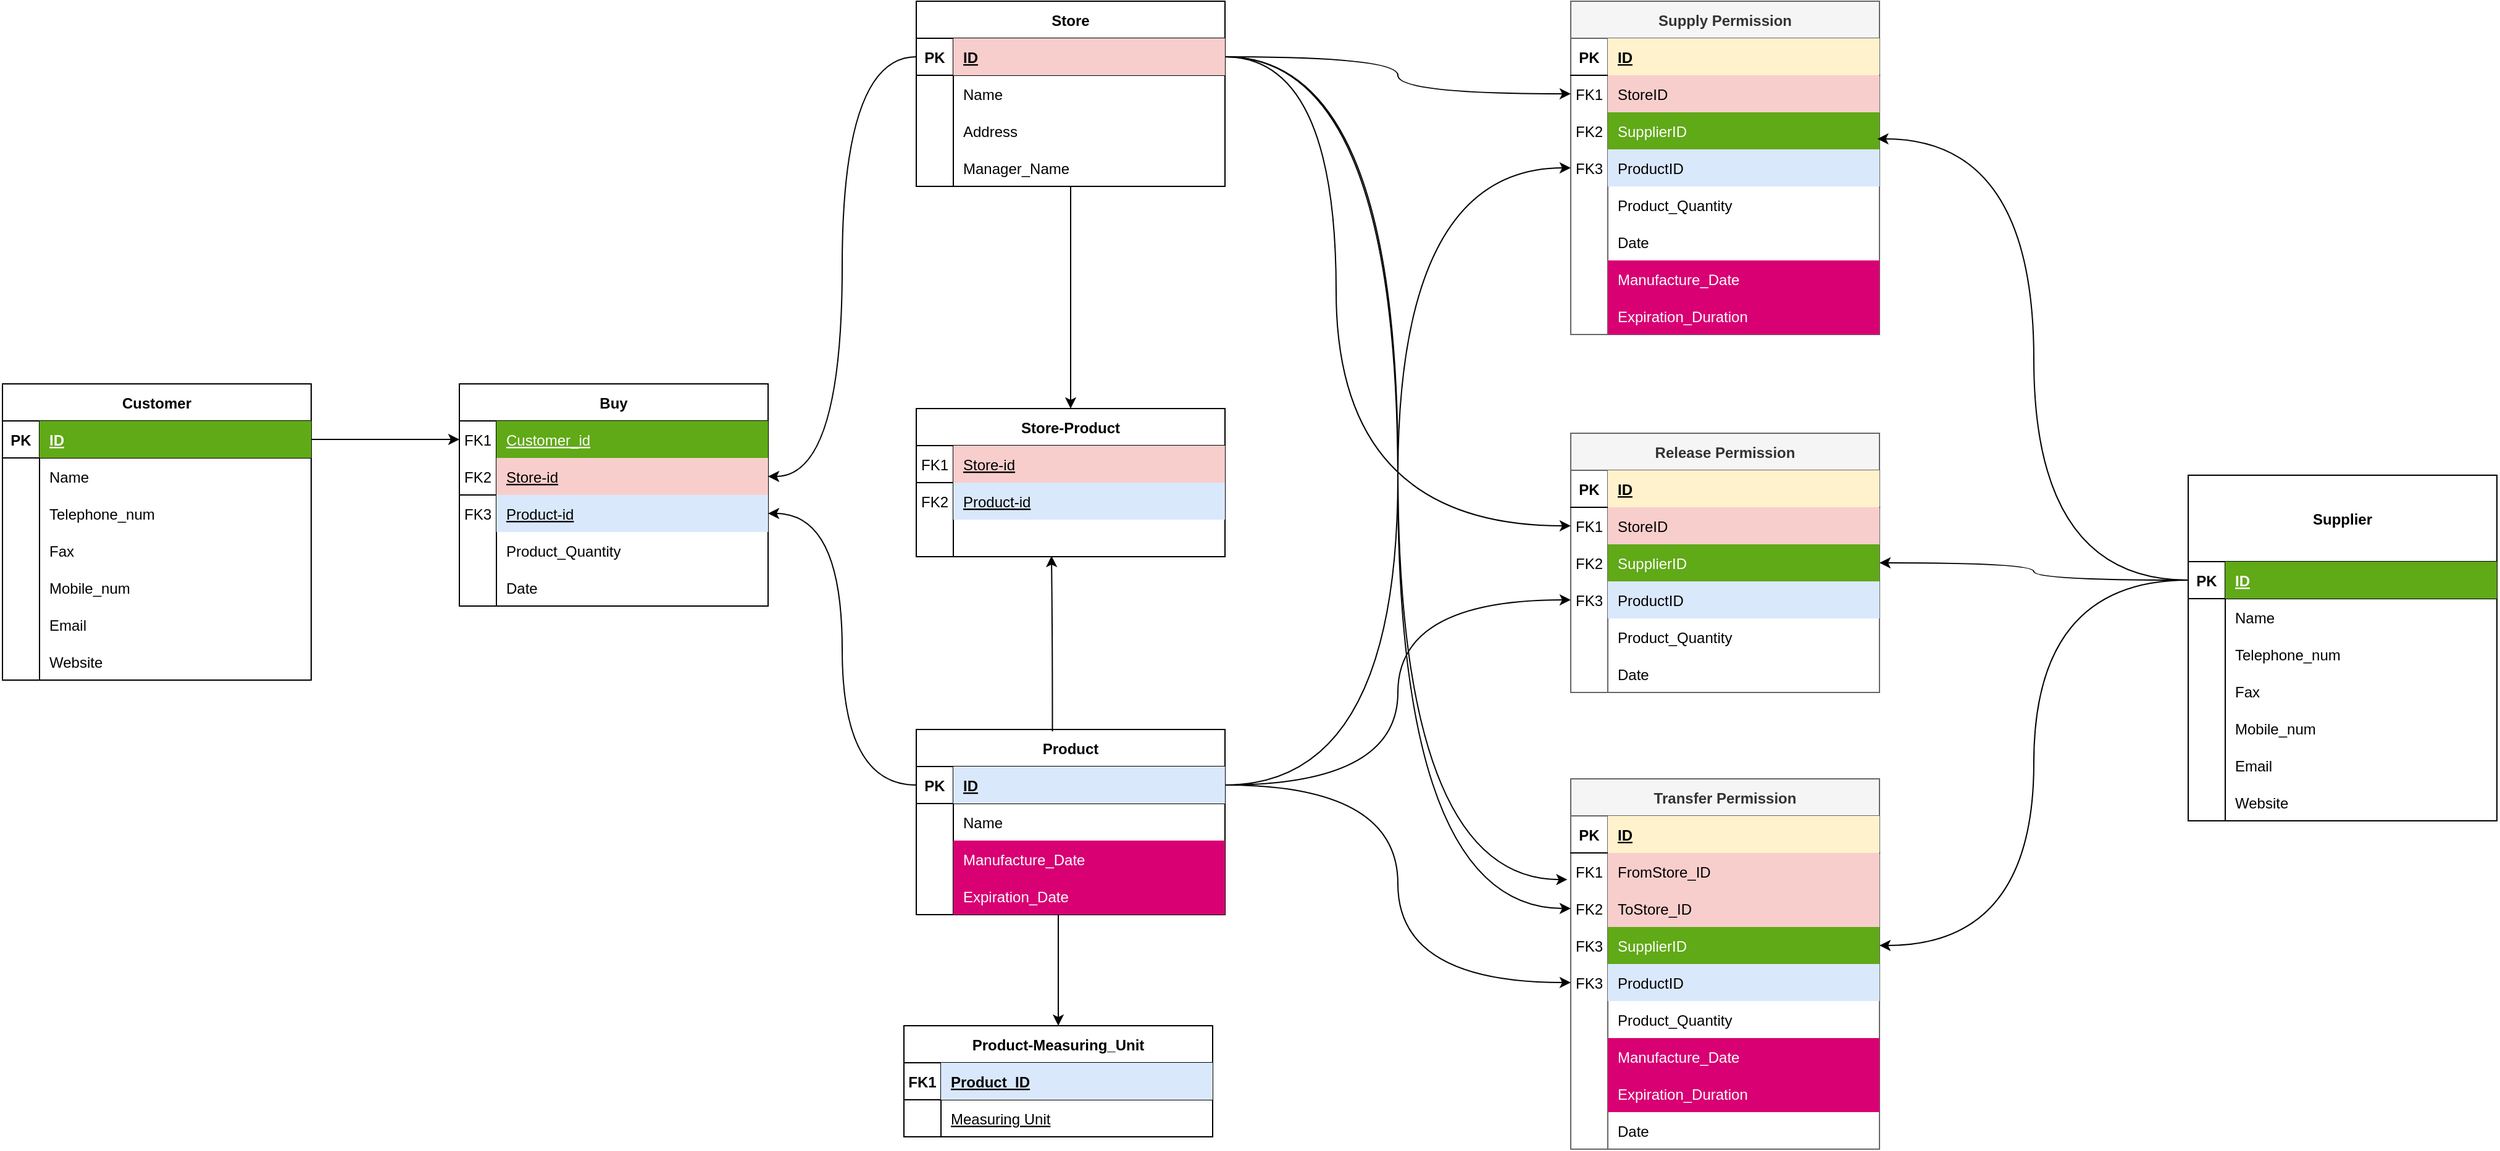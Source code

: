 <mxfile version="20.3.0" type="device"><diagram id="R2lEEEUBdFMjLlhIrx00" name="Page-1"><mxGraphModel dx="1483" dy="984" grid="1" gridSize="10" guides="1" tooltips="1" connect="1" arrows="1" fold="1" page="1" pageScale="1" pageWidth="2336" pageHeight="1654" math="0" shadow="0" extFonts="Permanent Marker^https://fonts.googleapis.com/css?family=Permanent+Marker"><root><mxCell id="0"/><mxCell id="1" parent="0"/><mxCell id="pA7A8lwS5hmJ3nwJrfyw-45" style="edgeStyle=orthogonalEdgeStyle;curved=1;rounded=0;orthogonalLoop=1;jettySize=auto;html=1;entryX=0.5;entryY=1;entryDx=0;entryDy=0;entryPerimeter=0;startArrow=classic;startFill=1;endArrow=none;endFill=0;" parent="1" source="C-vyLk0tnHw3VtMMgP7b-2" target="Yzc-ueXwiKFjqI6PpQ7W-10" edge="1"><mxGeometry relative="1" as="geometry"/></mxCell><mxCell id="C-vyLk0tnHw3VtMMgP7b-2" value="Store-Product" style="shape=table;startSize=30;container=1;collapsible=1;childLayout=tableLayout;fixedRows=1;rowLines=0;fontStyle=1;align=center;resizeLast=1;" parent="1" vertex="1"><mxGeometry x="890" y="680" width="250" height="120" as="geometry"/></mxCell><mxCell id="C-vyLk0tnHw3VtMMgP7b-3" value="" style="shape=partialRectangle;collapsible=0;dropTarget=0;pointerEvents=0;fillColor=none;points=[[0,0.5],[1,0.5]];portConstraint=eastwest;top=0;left=0;right=0;bottom=1;" parent="C-vyLk0tnHw3VtMMgP7b-2" vertex="1"><mxGeometry y="30" width="250" height="30" as="geometry"/></mxCell><mxCell id="C-vyLk0tnHw3VtMMgP7b-4" value="FK1" style="shape=partialRectangle;overflow=hidden;connectable=0;fillColor=none;top=0;left=0;bottom=0;right=0;fontStyle=0;" parent="C-vyLk0tnHw3VtMMgP7b-3" vertex="1"><mxGeometry width="30" height="30" as="geometry"><mxRectangle width="30" height="30" as="alternateBounds"/></mxGeometry></mxCell><mxCell id="C-vyLk0tnHw3VtMMgP7b-5" value="Store-id" style="shape=partialRectangle;overflow=hidden;connectable=0;fillColor=#f8cecc;top=0;left=0;bottom=0;right=0;align=left;spacingLeft=6;fontStyle=4;strokeColor=#b85450;" parent="C-vyLk0tnHw3VtMMgP7b-3" vertex="1"><mxGeometry x="30" width="220" height="30" as="geometry"><mxRectangle width="220" height="30" as="alternateBounds"/></mxGeometry></mxCell><mxCell id="C-vyLk0tnHw3VtMMgP7b-6" value="" style="shape=partialRectangle;collapsible=0;dropTarget=0;pointerEvents=0;fillColor=none;points=[[0,0.5],[1,0.5]];portConstraint=eastwest;top=0;left=0;right=0;bottom=0;" parent="C-vyLk0tnHw3VtMMgP7b-2" vertex="1"><mxGeometry y="60" width="250" height="30" as="geometry"/></mxCell><mxCell id="C-vyLk0tnHw3VtMMgP7b-7" value="FK2" style="shape=partialRectangle;overflow=hidden;connectable=0;fillColor=none;top=0;left=0;bottom=0;right=0;" parent="C-vyLk0tnHw3VtMMgP7b-6" vertex="1"><mxGeometry width="30" height="30" as="geometry"><mxRectangle width="30" height="30" as="alternateBounds"/></mxGeometry></mxCell><mxCell id="C-vyLk0tnHw3VtMMgP7b-8" value="Product-id" style="shape=partialRectangle;overflow=hidden;connectable=0;fillColor=#dae8fc;top=0;left=0;bottom=0;right=0;align=left;spacingLeft=6;strokeColor=#6c8ebf;fontStyle=4" parent="C-vyLk0tnHw3VtMMgP7b-6" vertex="1"><mxGeometry x="30" width="220" height="30" as="geometry"><mxRectangle width="220" height="30" as="alternateBounds"/></mxGeometry></mxCell><mxCell id="C-vyLk0tnHw3VtMMgP7b-9" value="" style="shape=partialRectangle;collapsible=0;dropTarget=0;pointerEvents=0;fillColor=none;points=[[0,0.5],[1,0.5]];portConstraint=eastwest;top=0;left=0;right=0;bottom=0;" parent="C-vyLk0tnHw3VtMMgP7b-2" vertex="1"><mxGeometry y="90" width="250" height="30" as="geometry"/></mxCell><mxCell id="C-vyLk0tnHw3VtMMgP7b-10" value="" style="shape=partialRectangle;overflow=hidden;connectable=0;fillColor=none;top=0;left=0;bottom=0;right=0;" parent="C-vyLk0tnHw3VtMMgP7b-9" vertex="1"><mxGeometry width="30" height="30" as="geometry"><mxRectangle width="30" height="30" as="alternateBounds"/></mxGeometry></mxCell><mxCell id="C-vyLk0tnHw3VtMMgP7b-11" value="" style="shape=partialRectangle;overflow=hidden;connectable=0;fillColor=none;top=0;left=0;bottom=0;right=0;align=left;spacingLeft=6;" parent="C-vyLk0tnHw3VtMMgP7b-9" vertex="1"><mxGeometry x="30" width="220" height="30" as="geometry"><mxRectangle width="220" height="30" as="alternateBounds"/></mxGeometry></mxCell><mxCell id="C-vyLk0tnHw3VtMMgP7b-23" value="Store" style="shape=table;startSize=30;container=1;collapsible=1;childLayout=tableLayout;fixedRows=1;rowLines=0;fontStyle=1;align=center;resizeLast=1;" parent="1" vertex="1"><mxGeometry x="890" y="350" width="250" height="150" as="geometry"/></mxCell><mxCell id="C-vyLk0tnHw3VtMMgP7b-24" value="" style="shape=partialRectangle;collapsible=0;dropTarget=0;pointerEvents=0;fillColor=none;points=[[0,0.5],[1,0.5]];portConstraint=eastwest;top=0;left=0;right=0;bottom=1;" parent="C-vyLk0tnHw3VtMMgP7b-23" vertex="1"><mxGeometry y="30" width="250" height="30" as="geometry"/></mxCell><mxCell id="C-vyLk0tnHw3VtMMgP7b-25" value="PK" style="shape=partialRectangle;overflow=hidden;connectable=0;fillColor=none;top=0;left=0;bottom=0;right=0;fontStyle=1;" parent="C-vyLk0tnHw3VtMMgP7b-24" vertex="1"><mxGeometry width="30" height="30" as="geometry"><mxRectangle width="30" height="30" as="alternateBounds"/></mxGeometry></mxCell><mxCell id="C-vyLk0tnHw3VtMMgP7b-26" value="ID" style="shape=partialRectangle;overflow=hidden;connectable=0;fillColor=#f8cecc;top=0;left=0;bottom=0;right=0;align=left;spacingLeft=6;fontStyle=5;strokeColor=#b85450;" parent="C-vyLk0tnHw3VtMMgP7b-24" vertex="1"><mxGeometry x="30" width="220" height="30" as="geometry"><mxRectangle width="220" height="30" as="alternateBounds"/></mxGeometry></mxCell><mxCell id="Yzc-ueXwiKFjqI6PpQ7W-4" value="" style="shape=partialRectangle;collapsible=0;dropTarget=0;pointerEvents=0;fillColor=none;points=[[0,0.5],[1,0.5]];portConstraint=eastwest;top=0;left=0;right=0;bottom=0;" parent="C-vyLk0tnHw3VtMMgP7b-23" vertex="1"><mxGeometry y="60" width="250" height="30" as="geometry"/></mxCell><mxCell id="Yzc-ueXwiKFjqI6PpQ7W-5" value="" style="shape=partialRectangle;overflow=hidden;connectable=0;fillColor=none;top=0;left=0;bottom=0;right=0;" parent="Yzc-ueXwiKFjqI6PpQ7W-4" vertex="1"><mxGeometry width="30" height="30" as="geometry"><mxRectangle width="30" height="30" as="alternateBounds"/></mxGeometry></mxCell><mxCell id="Yzc-ueXwiKFjqI6PpQ7W-6" value="Name" style="shape=partialRectangle;overflow=hidden;connectable=0;fillColor=none;top=0;left=0;bottom=0;right=0;align=left;spacingLeft=6;" parent="Yzc-ueXwiKFjqI6PpQ7W-4" vertex="1"><mxGeometry x="30" width="220" height="30" as="geometry"><mxRectangle width="220" height="30" as="alternateBounds"/></mxGeometry></mxCell><mxCell id="Yzc-ueXwiKFjqI6PpQ7W-1" value="" style="shape=partialRectangle;collapsible=0;dropTarget=0;pointerEvents=0;fillColor=none;points=[[0,0.5],[1,0.5]];portConstraint=eastwest;top=0;left=0;right=0;bottom=0;" parent="C-vyLk0tnHw3VtMMgP7b-23" vertex="1"><mxGeometry y="90" width="250" height="30" as="geometry"/></mxCell><mxCell id="Yzc-ueXwiKFjqI6PpQ7W-2" value="" style="shape=partialRectangle;overflow=hidden;connectable=0;fillColor=none;top=0;left=0;bottom=0;right=0;" parent="Yzc-ueXwiKFjqI6PpQ7W-1" vertex="1"><mxGeometry width="30" height="30" as="geometry"><mxRectangle width="30" height="30" as="alternateBounds"/></mxGeometry></mxCell><mxCell id="Yzc-ueXwiKFjqI6PpQ7W-3" value="Address" style="shape=partialRectangle;overflow=hidden;connectable=0;fillColor=none;top=0;left=0;bottom=0;right=0;align=left;spacingLeft=6;" parent="Yzc-ueXwiKFjqI6PpQ7W-1" vertex="1"><mxGeometry x="30" width="220" height="30" as="geometry"><mxRectangle width="220" height="30" as="alternateBounds"/></mxGeometry></mxCell><mxCell id="Yzc-ueXwiKFjqI6PpQ7W-10" value="" style="shape=partialRectangle;collapsible=0;dropTarget=0;pointerEvents=0;fillColor=none;points=[[0,0.5],[1,0.5]];portConstraint=eastwest;top=0;left=0;right=0;bottom=0;" parent="C-vyLk0tnHw3VtMMgP7b-23" vertex="1"><mxGeometry y="120" width="250" height="30" as="geometry"/></mxCell><mxCell id="Yzc-ueXwiKFjqI6PpQ7W-11" value="" style="shape=partialRectangle;overflow=hidden;connectable=0;fillColor=none;top=0;left=0;bottom=0;right=0;strokeWidth=3;" parent="Yzc-ueXwiKFjqI6PpQ7W-10" vertex="1"><mxGeometry width="30" height="30" as="geometry"><mxRectangle width="30" height="30" as="alternateBounds"/></mxGeometry></mxCell><mxCell id="Yzc-ueXwiKFjqI6PpQ7W-12" value="Manager_Name" style="shape=partialRectangle;overflow=hidden;connectable=0;fillColor=none;top=0;left=0;bottom=0;right=0;align=left;spacingLeft=6;strokeWidth=3;" parent="Yzc-ueXwiKFjqI6PpQ7W-10" vertex="1"><mxGeometry x="30" width="220" height="30" as="geometry"><mxRectangle width="220" height="30" as="alternateBounds"/></mxGeometry></mxCell><mxCell id="Yzc-ueXwiKFjqI6PpQ7W-16" value="Product" style="shape=table;startSize=30;container=1;collapsible=1;childLayout=tableLayout;fixedRows=1;rowLines=0;fontStyle=1;align=center;resizeLast=1;" parent="1" vertex="1"><mxGeometry x="890" y="940" width="250" height="150" as="geometry"/></mxCell><mxCell id="Yzc-ueXwiKFjqI6PpQ7W-17" value="" style="shape=partialRectangle;collapsible=0;dropTarget=0;pointerEvents=0;fillColor=none;points=[[0,0.5],[1,0.5]];portConstraint=eastwest;top=0;left=0;right=0;bottom=1;" parent="Yzc-ueXwiKFjqI6PpQ7W-16" vertex="1"><mxGeometry y="30" width="250" height="30" as="geometry"/></mxCell><mxCell id="Yzc-ueXwiKFjqI6PpQ7W-18" value="PK" style="shape=partialRectangle;overflow=hidden;connectable=0;fillColor=none;top=0;left=0;bottom=0;right=0;fontStyle=1;" parent="Yzc-ueXwiKFjqI6PpQ7W-17" vertex="1"><mxGeometry width="30" height="30" as="geometry"><mxRectangle width="30" height="30" as="alternateBounds"/></mxGeometry></mxCell><mxCell id="Yzc-ueXwiKFjqI6PpQ7W-19" value="ID" style="shape=partialRectangle;overflow=hidden;connectable=0;fillColor=#dae8fc;top=0;left=0;bottom=0;right=0;align=left;spacingLeft=6;fontStyle=5;strokeColor=#6c8ebf;" parent="Yzc-ueXwiKFjqI6PpQ7W-17" vertex="1"><mxGeometry x="30" width="220" height="30" as="geometry"><mxRectangle width="220" height="30" as="alternateBounds"/></mxGeometry></mxCell><mxCell id="Yzc-ueXwiKFjqI6PpQ7W-20" value="" style="shape=partialRectangle;collapsible=0;dropTarget=0;pointerEvents=0;fillColor=none;points=[[0,0.5],[1,0.5]];portConstraint=eastwest;top=0;left=0;right=0;bottom=0;" parent="Yzc-ueXwiKFjqI6PpQ7W-16" vertex="1"><mxGeometry y="60" width="250" height="30" as="geometry"/></mxCell><mxCell id="Yzc-ueXwiKFjqI6PpQ7W-21" value="" style="shape=partialRectangle;overflow=hidden;connectable=0;fillColor=none;top=0;left=0;bottom=0;right=0;" parent="Yzc-ueXwiKFjqI6PpQ7W-20" vertex="1"><mxGeometry width="30" height="30" as="geometry"><mxRectangle width="30" height="30" as="alternateBounds"/></mxGeometry></mxCell><mxCell id="Yzc-ueXwiKFjqI6PpQ7W-22" value="Name" style="shape=partialRectangle;overflow=hidden;connectable=0;fillColor=none;top=0;left=0;bottom=0;right=0;align=left;spacingLeft=6;" parent="Yzc-ueXwiKFjqI6PpQ7W-20" vertex="1"><mxGeometry x="30" width="220" height="30" as="geometry"><mxRectangle width="220" height="30" as="alternateBounds"/></mxGeometry></mxCell><mxCell id="pA7A8lwS5hmJ3nwJrfyw-57" value="" style="shape=partialRectangle;collapsible=0;dropTarget=0;pointerEvents=0;fillColor=none;points=[[0,0.5],[1,0.5]];portConstraint=eastwest;top=0;left=0;right=0;bottom=0;" parent="Yzc-ueXwiKFjqI6PpQ7W-16" vertex="1"><mxGeometry y="90" width="250" height="30" as="geometry"/></mxCell><mxCell id="pA7A8lwS5hmJ3nwJrfyw-58" value="" style="shape=partialRectangle;overflow=hidden;connectable=0;fillColor=none;top=0;left=0;bottom=0;right=0;" parent="pA7A8lwS5hmJ3nwJrfyw-57" vertex="1"><mxGeometry width="30" height="30" as="geometry"><mxRectangle width="30" height="30" as="alternateBounds"/></mxGeometry></mxCell><mxCell id="pA7A8lwS5hmJ3nwJrfyw-59" value="Manufacture_Date" style="shape=partialRectangle;overflow=hidden;connectable=0;fillColor=#d80073;top=0;left=0;bottom=0;right=0;align=left;spacingLeft=6;fontColor=#ffffff;strokeColor=#A50040;" parent="pA7A8lwS5hmJ3nwJrfyw-57" vertex="1"><mxGeometry x="30" width="220" height="30" as="geometry"><mxRectangle width="220" height="30" as="alternateBounds"/></mxGeometry></mxCell><mxCell id="pA7A8lwS5hmJ3nwJrfyw-60" value="" style="shape=partialRectangle;collapsible=0;dropTarget=0;pointerEvents=0;fillColor=none;points=[[0,0.5],[1,0.5]];portConstraint=eastwest;top=0;left=0;right=0;bottom=0;" parent="Yzc-ueXwiKFjqI6PpQ7W-16" vertex="1"><mxGeometry y="120" width="250" height="30" as="geometry"/></mxCell><mxCell id="pA7A8lwS5hmJ3nwJrfyw-61" value="" style="shape=partialRectangle;overflow=hidden;connectable=0;fillColor=none;top=0;left=0;bottom=0;right=0;" parent="pA7A8lwS5hmJ3nwJrfyw-60" vertex="1"><mxGeometry width="30" height="30" as="geometry"><mxRectangle width="30" height="30" as="alternateBounds"/></mxGeometry></mxCell><mxCell id="pA7A8lwS5hmJ3nwJrfyw-62" value="Expiration_Date" style="shape=partialRectangle;overflow=hidden;connectable=0;fillColor=#d80073;top=0;left=0;bottom=0;right=0;align=left;spacingLeft=6;fontColor=#ffffff;strokeColor=#A50040;" parent="pA7A8lwS5hmJ3nwJrfyw-60" vertex="1"><mxGeometry x="30" width="220" height="30" as="geometry"><mxRectangle width="220" height="30" as="alternateBounds"/></mxGeometry></mxCell><mxCell id="Yzc-ueXwiKFjqI6PpQ7W-37" value="Customer" style="shape=table;startSize=30;container=1;collapsible=1;childLayout=tableLayout;fixedRows=1;rowLines=0;fontStyle=1;align=center;resizeLast=1;" parent="1" vertex="1"><mxGeometry x="150" y="660" width="250" height="240" as="geometry"/></mxCell><mxCell id="Yzc-ueXwiKFjqI6PpQ7W-38" value="" style="shape=partialRectangle;collapsible=0;dropTarget=0;pointerEvents=0;fillColor=none;points=[[0,0.5],[1,0.5]];portConstraint=eastwest;top=0;left=0;right=0;bottom=1;" parent="Yzc-ueXwiKFjqI6PpQ7W-37" vertex="1"><mxGeometry y="30" width="250" height="30" as="geometry"/></mxCell><mxCell id="Yzc-ueXwiKFjqI6PpQ7W-39" value="PK" style="shape=partialRectangle;overflow=hidden;connectable=0;fillColor=none;top=0;left=0;bottom=0;right=0;fontStyle=1;" parent="Yzc-ueXwiKFjqI6PpQ7W-38" vertex="1"><mxGeometry width="30" height="30" as="geometry"><mxRectangle width="30" height="30" as="alternateBounds"/></mxGeometry></mxCell><mxCell id="Yzc-ueXwiKFjqI6PpQ7W-40" value="ID" style="shape=partialRectangle;overflow=hidden;connectable=0;fillColor=#60a917;top=0;left=0;bottom=0;right=0;align=left;spacingLeft=6;fontStyle=5;strokeColor=#2D7600;fontColor=#ffffff;" parent="Yzc-ueXwiKFjqI6PpQ7W-38" vertex="1"><mxGeometry x="30" width="220" height="30" as="geometry"><mxRectangle width="220" height="30" as="alternateBounds"/></mxGeometry></mxCell><mxCell id="Yzc-ueXwiKFjqI6PpQ7W-41" value="" style="shape=partialRectangle;collapsible=0;dropTarget=0;pointerEvents=0;fillColor=none;points=[[0,0.5],[1,0.5]];portConstraint=eastwest;top=0;left=0;right=0;bottom=0;" parent="Yzc-ueXwiKFjqI6PpQ7W-37" vertex="1"><mxGeometry y="60" width="250" height="30" as="geometry"/></mxCell><mxCell id="Yzc-ueXwiKFjqI6PpQ7W-42" value="" style="shape=partialRectangle;overflow=hidden;connectable=0;fillColor=none;top=0;left=0;bottom=0;right=0;" parent="Yzc-ueXwiKFjqI6PpQ7W-41" vertex="1"><mxGeometry width="30" height="30" as="geometry"><mxRectangle width="30" height="30" as="alternateBounds"/></mxGeometry></mxCell><mxCell id="Yzc-ueXwiKFjqI6PpQ7W-43" value="Name" style="shape=partialRectangle;overflow=hidden;connectable=0;fillColor=none;top=0;left=0;bottom=0;right=0;align=left;spacingLeft=6;" parent="Yzc-ueXwiKFjqI6PpQ7W-41" vertex="1"><mxGeometry x="30" width="220" height="30" as="geometry"><mxRectangle width="220" height="30" as="alternateBounds"/></mxGeometry></mxCell><mxCell id="Yzc-ueXwiKFjqI6PpQ7W-44" value="" style="shape=partialRectangle;collapsible=0;dropTarget=0;pointerEvents=0;fillColor=none;points=[[0,0.5],[1,0.5]];portConstraint=eastwest;top=0;left=0;right=0;bottom=0;" parent="Yzc-ueXwiKFjqI6PpQ7W-37" vertex="1"><mxGeometry y="90" width="250" height="30" as="geometry"/></mxCell><mxCell id="Yzc-ueXwiKFjqI6PpQ7W-45" value="" style="shape=partialRectangle;overflow=hidden;connectable=0;fillColor=none;top=0;left=0;bottom=0;right=0;" parent="Yzc-ueXwiKFjqI6PpQ7W-44" vertex="1"><mxGeometry width="30" height="30" as="geometry"><mxRectangle width="30" height="30" as="alternateBounds"/></mxGeometry></mxCell><mxCell id="Yzc-ueXwiKFjqI6PpQ7W-46" value="Telephone_num" style="shape=partialRectangle;overflow=hidden;connectable=0;fillColor=none;top=0;left=0;bottom=0;right=0;align=left;spacingLeft=6;" parent="Yzc-ueXwiKFjqI6PpQ7W-44" vertex="1"><mxGeometry x="30" width="220" height="30" as="geometry"><mxRectangle width="220" height="30" as="alternateBounds"/></mxGeometry></mxCell><mxCell id="Yzc-ueXwiKFjqI6PpQ7W-47" value="" style="shape=partialRectangle;collapsible=0;dropTarget=0;pointerEvents=0;fillColor=none;points=[[0,0.5],[1,0.5]];portConstraint=eastwest;top=0;left=0;right=0;bottom=0;" parent="Yzc-ueXwiKFjqI6PpQ7W-37" vertex="1"><mxGeometry y="120" width="250" height="30" as="geometry"/></mxCell><mxCell id="Yzc-ueXwiKFjqI6PpQ7W-48" value="" style="shape=partialRectangle;overflow=hidden;connectable=0;fillColor=none;top=0;left=0;bottom=0;right=0;strokeWidth=3;" parent="Yzc-ueXwiKFjqI6PpQ7W-47" vertex="1"><mxGeometry width="30" height="30" as="geometry"><mxRectangle width="30" height="30" as="alternateBounds"/></mxGeometry></mxCell><mxCell id="Yzc-ueXwiKFjqI6PpQ7W-49" value="Fax" style="shape=partialRectangle;overflow=hidden;connectable=0;fillColor=none;top=0;left=0;bottom=0;right=0;align=left;spacingLeft=6;strokeWidth=3;" parent="Yzc-ueXwiKFjqI6PpQ7W-47" vertex="1"><mxGeometry x="30" width="220" height="30" as="geometry"><mxRectangle width="220" height="30" as="alternateBounds"/></mxGeometry></mxCell><mxCell id="Yzc-ueXwiKFjqI6PpQ7W-50" value="" style="shape=partialRectangle;collapsible=0;dropTarget=0;pointerEvents=0;fillColor=none;points=[[0,0.5],[1,0.5]];portConstraint=eastwest;top=0;left=0;right=0;bottom=0;" parent="Yzc-ueXwiKFjqI6PpQ7W-37" vertex="1"><mxGeometry y="150" width="250" height="30" as="geometry"/></mxCell><mxCell id="Yzc-ueXwiKFjqI6PpQ7W-51" value="" style="shape=partialRectangle;overflow=hidden;connectable=0;fillColor=none;top=0;left=0;bottom=0;right=0;strokeWidth=3;" parent="Yzc-ueXwiKFjqI6PpQ7W-50" vertex="1"><mxGeometry width="30" height="30" as="geometry"><mxRectangle width="30" height="30" as="alternateBounds"/></mxGeometry></mxCell><mxCell id="Yzc-ueXwiKFjqI6PpQ7W-52" value="Mobile_num" style="shape=partialRectangle;overflow=hidden;connectable=0;fillColor=none;top=0;left=0;bottom=0;right=0;align=left;spacingLeft=6;strokeWidth=3;" parent="Yzc-ueXwiKFjqI6PpQ7W-50" vertex="1"><mxGeometry x="30" width="220" height="30" as="geometry"><mxRectangle width="220" height="30" as="alternateBounds"/></mxGeometry></mxCell><mxCell id="Yzc-ueXwiKFjqI6PpQ7W-53" value="" style="shape=partialRectangle;collapsible=0;dropTarget=0;pointerEvents=0;fillColor=none;points=[[0,0.5],[1,0.5]];portConstraint=eastwest;top=0;left=0;right=0;bottom=0;" parent="Yzc-ueXwiKFjqI6PpQ7W-37" vertex="1"><mxGeometry y="180" width="250" height="30" as="geometry"/></mxCell><mxCell id="Yzc-ueXwiKFjqI6PpQ7W-54" value="" style="shape=partialRectangle;overflow=hidden;connectable=0;fillColor=none;top=0;left=0;bottom=0;right=0;" parent="Yzc-ueXwiKFjqI6PpQ7W-53" vertex="1"><mxGeometry width="30" height="30" as="geometry"><mxRectangle width="30" height="30" as="alternateBounds"/></mxGeometry></mxCell><mxCell id="Yzc-ueXwiKFjqI6PpQ7W-55" value="Email" style="shape=partialRectangle;overflow=hidden;connectable=0;fillColor=none;top=0;left=0;bottom=0;right=0;align=left;spacingLeft=6;" parent="Yzc-ueXwiKFjqI6PpQ7W-53" vertex="1"><mxGeometry x="30" width="220" height="30" as="geometry"><mxRectangle width="220" height="30" as="alternateBounds"/></mxGeometry></mxCell><mxCell id="Yzc-ueXwiKFjqI6PpQ7W-56" value="" style="shape=partialRectangle;collapsible=0;dropTarget=0;pointerEvents=0;fillColor=none;points=[[0,0.5],[1,0.5]];portConstraint=eastwest;top=0;left=0;right=0;bottom=0;" parent="Yzc-ueXwiKFjqI6PpQ7W-37" vertex="1"><mxGeometry y="210" width="250" height="30" as="geometry"/></mxCell><mxCell id="Yzc-ueXwiKFjqI6PpQ7W-57" value="" style="shape=partialRectangle;overflow=hidden;connectable=0;fillColor=none;top=0;left=0;bottom=0;right=0;" parent="Yzc-ueXwiKFjqI6PpQ7W-56" vertex="1"><mxGeometry width="30" height="30" as="geometry"><mxRectangle width="30" height="30" as="alternateBounds"/></mxGeometry></mxCell><mxCell id="Yzc-ueXwiKFjqI6PpQ7W-58" value="Website" style="shape=partialRectangle;overflow=hidden;connectable=0;fillColor=none;top=0;left=0;bottom=0;right=0;align=left;spacingLeft=6;" parent="Yzc-ueXwiKFjqI6PpQ7W-56" vertex="1"><mxGeometry x="30" width="220" height="30" as="geometry"><mxRectangle width="220" height="30" as="alternateBounds"/></mxGeometry></mxCell><mxCell id="Yzc-ueXwiKFjqI6PpQ7W-91" value="Supplier" style="shape=table;startSize=70;container=1;collapsible=1;childLayout=tableLayout;fixedRows=1;rowLines=0;fontStyle=1;align=center;resizeLast=1;" parent="1" vertex="1"><mxGeometry x="1920" y="734" width="250" height="280" as="geometry"/></mxCell><mxCell id="Yzc-ueXwiKFjqI6PpQ7W-92" value="" style="shape=partialRectangle;collapsible=0;dropTarget=0;pointerEvents=0;fillColor=none;points=[[0,0.5],[1,0.5]];portConstraint=eastwest;top=0;left=0;right=0;bottom=1;" parent="Yzc-ueXwiKFjqI6PpQ7W-91" vertex="1"><mxGeometry y="70" width="250" height="30" as="geometry"/></mxCell><mxCell id="Yzc-ueXwiKFjqI6PpQ7W-93" value="PK" style="shape=partialRectangle;overflow=hidden;connectable=0;fillColor=none;top=0;left=0;bottom=0;right=0;fontStyle=1;" parent="Yzc-ueXwiKFjqI6PpQ7W-92" vertex="1"><mxGeometry width="30" height="30" as="geometry"><mxRectangle width="30" height="30" as="alternateBounds"/></mxGeometry></mxCell><mxCell id="Yzc-ueXwiKFjqI6PpQ7W-94" value="ID" style="shape=partialRectangle;overflow=hidden;connectable=0;fillColor=#60a917;top=0;left=0;bottom=0;right=0;align=left;spacingLeft=6;fontStyle=5;strokeColor=#2D7600;fontColor=#ffffff;" parent="Yzc-ueXwiKFjqI6PpQ7W-92" vertex="1"><mxGeometry x="30" width="220" height="30" as="geometry"><mxRectangle width="220" height="30" as="alternateBounds"/></mxGeometry></mxCell><mxCell id="Yzc-ueXwiKFjqI6PpQ7W-95" value="" style="shape=partialRectangle;collapsible=0;dropTarget=0;pointerEvents=0;fillColor=none;points=[[0,0.5],[1,0.5]];portConstraint=eastwest;top=0;left=0;right=0;bottom=0;" parent="Yzc-ueXwiKFjqI6PpQ7W-91" vertex="1"><mxGeometry y="100" width="250" height="30" as="geometry"/></mxCell><mxCell id="Yzc-ueXwiKFjqI6PpQ7W-96" value="" style="shape=partialRectangle;overflow=hidden;connectable=0;fillColor=none;top=0;left=0;bottom=0;right=0;" parent="Yzc-ueXwiKFjqI6PpQ7W-95" vertex="1"><mxGeometry width="30" height="30" as="geometry"><mxRectangle width="30" height="30" as="alternateBounds"/></mxGeometry></mxCell><mxCell id="Yzc-ueXwiKFjqI6PpQ7W-97" value="Name" style="shape=partialRectangle;overflow=hidden;connectable=0;fillColor=none;top=0;left=0;bottom=0;right=0;align=left;spacingLeft=6;" parent="Yzc-ueXwiKFjqI6PpQ7W-95" vertex="1"><mxGeometry x="30" width="220" height="30" as="geometry"><mxRectangle width="220" height="30" as="alternateBounds"/></mxGeometry></mxCell><mxCell id="Yzc-ueXwiKFjqI6PpQ7W-98" value="" style="shape=partialRectangle;collapsible=0;dropTarget=0;pointerEvents=0;fillColor=none;points=[[0,0.5],[1,0.5]];portConstraint=eastwest;top=0;left=0;right=0;bottom=0;" parent="Yzc-ueXwiKFjqI6PpQ7W-91" vertex="1"><mxGeometry y="130" width="250" height="30" as="geometry"/></mxCell><mxCell id="Yzc-ueXwiKFjqI6PpQ7W-99" value="" style="shape=partialRectangle;overflow=hidden;connectable=0;fillColor=none;top=0;left=0;bottom=0;right=0;" parent="Yzc-ueXwiKFjqI6PpQ7W-98" vertex="1"><mxGeometry width="30" height="30" as="geometry"><mxRectangle width="30" height="30" as="alternateBounds"/></mxGeometry></mxCell><mxCell id="Yzc-ueXwiKFjqI6PpQ7W-100" value="Telephone_num" style="shape=partialRectangle;overflow=hidden;connectable=0;fillColor=none;top=0;left=0;bottom=0;right=0;align=left;spacingLeft=6;" parent="Yzc-ueXwiKFjqI6PpQ7W-98" vertex="1"><mxGeometry x="30" width="220" height="30" as="geometry"><mxRectangle width="220" height="30" as="alternateBounds"/></mxGeometry></mxCell><mxCell id="Yzc-ueXwiKFjqI6PpQ7W-101" value="" style="shape=partialRectangle;collapsible=0;dropTarget=0;pointerEvents=0;fillColor=none;points=[[0,0.5],[1,0.5]];portConstraint=eastwest;top=0;left=0;right=0;bottom=0;" parent="Yzc-ueXwiKFjqI6PpQ7W-91" vertex="1"><mxGeometry y="160" width="250" height="30" as="geometry"/></mxCell><mxCell id="Yzc-ueXwiKFjqI6PpQ7W-102" value="" style="shape=partialRectangle;overflow=hidden;connectable=0;fillColor=none;top=0;left=0;bottom=0;right=0;strokeWidth=3;" parent="Yzc-ueXwiKFjqI6PpQ7W-101" vertex="1"><mxGeometry width="30" height="30" as="geometry"><mxRectangle width="30" height="30" as="alternateBounds"/></mxGeometry></mxCell><mxCell id="Yzc-ueXwiKFjqI6PpQ7W-103" value="Fax" style="shape=partialRectangle;overflow=hidden;connectable=0;fillColor=none;top=0;left=0;bottom=0;right=0;align=left;spacingLeft=6;strokeWidth=3;" parent="Yzc-ueXwiKFjqI6PpQ7W-101" vertex="1"><mxGeometry x="30" width="220" height="30" as="geometry"><mxRectangle width="220" height="30" as="alternateBounds"/></mxGeometry></mxCell><mxCell id="Yzc-ueXwiKFjqI6PpQ7W-104" value="" style="shape=partialRectangle;collapsible=0;dropTarget=0;pointerEvents=0;fillColor=none;points=[[0,0.5],[1,0.5]];portConstraint=eastwest;top=0;left=0;right=0;bottom=0;" parent="Yzc-ueXwiKFjqI6PpQ7W-91" vertex="1"><mxGeometry y="190" width="250" height="30" as="geometry"/></mxCell><mxCell id="Yzc-ueXwiKFjqI6PpQ7W-105" value="" style="shape=partialRectangle;overflow=hidden;connectable=0;fillColor=none;top=0;left=0;bottom=0;right=0;strokeWidth=3;" parent="Yzc-ueXwiKFjqI6PpQ7W-104" vertex="1"><mxGeometry width="30" height="30" as="geometry"><mxRectangle width="30" height="30" as="alternateBounds"/></mxGeometry></mxCell><mxCell id="Yzc-ueXwiKFjqI6PpQ7W-106" value="Mobile_num" style="shape=partialRectangle;overflow=hidden;connectable=0;fillColor=none;top=0;left=0;bottom=0;right=0;align=left;spacingLeft=6;strokeWidth=3;" parent="Yzc-ueXwiKFjqI6PpQ7W-104" vertex="1"><mxGeometry x="30" width="220" height="30" as="geometry"><mxRectangle width="220" height="30" as="alternateBounds"/></mxGeometry></mxCell><mxCell id="Yzc-ueXwiKFjqI6PpQ7W-107" value="" style="shape=partialRectangle;collapsible=0;dropTarget=0;pointerEvents=0;fillColor=none;points=[[0,0.5],[1,0.5]];portConstraint=eastwest;top=0;left=0;right=0;bottom=0;" parent="Yzc-ueXwiKFjqI6PpQ7W-91" vertex="1"><mxGeometry y="220" width="250" height="30" as="geometry"/></mxCell><mxCell id="Yzc-ueXwiKFjqI6PpQ7W-108" value="" style="shape=partialRectangle;overflow=hidden;connectable=0;fillColor=none;top=0;left=0;bottom=0;right=0;" parent="Yzc-ueXwiKFjqI6PpQ7W-107" vertex="1"><mxGeometry width="30" height="30" as="geometry"><mxRectangle width="30" height="30" as="alternateBounds"/></mxGeometry></mxCell><mxCell id="Yzc-ueXwiKFjqI6PpQ7W-109" value="Email" style="shape=partialRectangle;overflow=hidden;connectable=0;fillColor=none;top=0;left=0;bottom=0;right=0;align=left;spacingLeft=6;" parent="Yzc-ueXwiKFjqI6PpQ7W-107" vertex="1"><mxGeometry x="30" width="220" height="30" as="geometry"><mxRectangle width="220" height="30" as="alternateBounds"/></mxGeometry></mxCell><mxCell id="Yzc-ueXwiKFjqI6PpQ7W-110" value="" style="shape=partialRectangle;collapsible=0;dropTarget=0;pointerEvents=0;fillColor=none;points=[[0,0.5],[1,0.5]];portConstraint=eastwest;top=0;left=0;right=0;bottom=0;" parent="Yzc-ueXwiKFjqI6PpQ7W-91" vertex="1"><mxGeometry y="250" width="250" height="30" as="geometry"/></mxCell><mxCell id="Yzc-ueXwiKFjqI6PpQ7W-111" value="" style="shape=partialRectangle;overflow=hidden;connectable=0;fillColor=none;top=0;left=0;bottom=0;right=0;" parent="Yzc-ueXwiKFjqI6PpQ7W-110" vertex="1"><mxGeometry width="30" height="30" as="geometry"><mxRectangle width="30" height="30" as="alternateBounds"/></mxGeometry></mxCell><mxCell id="Yzc-ueXwiKFjqI6PpQ7W-112" value="Website" style="shape=partialRectangle;overflow=hidden;connectable=0;fillColor=none;top=0;left=0;bottom=0;right=0;align=left;spacingLeft=6;" parent="Yzc-ueXwiKFjqI6PpQ7W-110" vertex="1"><mxGeometry x="30" width="220" height="30" as="geometry"><mxRectangle width="220" height="30" as="alternateBounds"/></mxGeometry></mxCell><mxCell id="pA7A8lwS5hmJ3nwJrfyw-41" style="edgeStyle=orthogonalEdgeStyle;curved=1;rounded=0;orthogonalLoop=1;jettySize=auto;html=1;exitX=0.5;exitY=0;exitDx=0;exitDy=0;startArrow=classic;startFill=1;endArrow=none;endFill=0;" parent="1" source="Yzc-ueXwiKFjqI6PpQ7W-113" edge="1"><mxGeometry relative="1" as="geometry"><mxPoint x="1005" y="1090" as="targetPoint"/></mxGeometry></mxCell><mxCell id="Yzc-ueXwiKFjqI6PpQ7W-113" value="Product-Measuring_Unit" style="shape=table;startSize=30;container=1;collapsible=1;childLayout=tableLayout;fixedRows=1;rowLines=0;fontStyle=1;align=center;resizeLast=1;" parent="1" vertex="1"><mxGeometry x="880" y="1180" width="250" height="90" as="geometry"/></mxCell><mxCell id="Yzc-ueXwiKFjqI6PpQ7W-114" value="" style="shape=partialRectangle;collapsible=0;dropTarget=0;pointerEvents=0;fillColor=none;points=[[0,0.5],[1,0.5]];portConstraint=eastwest;top=0;left=0;right=0;bottom=1;" parent="Yzc-ueXwiKFjqI6PpQ7W-113" vertex="1"><mxGeometry y="30" width="250" height="30" as="geometry"/></mxCell><mxCell id="Yzc-ueXwiKFjqI6PpQ7W-115" value="FK1" style="shape=partialRectangle;overflow=hidden;connectable=0;fillColor=none;top=0;left=0;bottom=0;right=0;fontStyle=1;" parent="Yzc-ueXwiKFjqI6PpQ7W-114" vertex="1"><mxGeometry width="30" height="30" as="geometry"><mxRectangle width="30" height="30" as="alternateBounds"/></mxGeometry></mxCell><mxCell id="Yzc-ueXwiKFjqI6PpQ7W-116" value="Product_ID" style="shape=partialRectangle;overflow=hidden;connectable=0;fillColor=#dae8fc;top=0;left=0;bottom=0;right=0;align=left;spacingLeft=6;fontStyle=5;strokeColor=#6c8ebf;" parent="Yzc-ueXwiKFjqI6PpQ7W-114" vertex="1"><mxGeometry x="30" width="220" height="30" as="geometry"><mxRectangle width="220" height="30" as="alternateBounds"/></mxGeometry></mxCell><mxCell id="Yzc-ueXwiKFjqI6PpQ7W-117" value="" style="shape=partialRectangle;collapsible=0;dropTarget=0;pointerEvents=0;fillColor=none;points=[[0,0.5],[1,0.5]];portConstraint=eastwest;top=0;left=0;right=0;bottom=0;" parent="Yzc-ueXwiKFjqI6PpQ7W-113" vertex="1"><mxGeometry y="60" width="250" height="30" as="geometry"/></mxCell><mxCell id="Yzc-ueXwiKFjqI6PpQ7W-118" value="" style="shape=partialRectangle;overflow=hidden;connectable=0;fillColor=none;top=0;left=0;bottom=0;right=0;" parent="Yzc-ueXwiKFjqI6PpQ7W-117" vertex="1"><mxGeometry width="30" height="30" as="geometry"><mxRectangle width="30" height="30" as="alternateBounds"/></mxGeometry></mxCell><mxCell id="Yzc-ueXwiKFjqI6PpQ7W-119" value="Measuring Unit" style="shape=partialRectangle;overflow=hidden;connectable=0;fillColor=none;top=0;left=0;bottom=0;right=0;align=left;spacingLeft=6;fontStyle=4" parent="Yzc-ueXwiKFjqI6PpQ7W-117" vertex="1"><mxGeometry x="30" width="220" height="30" as="geometry"><mxRectangle width="220" height="30" as="alternateBounds"/></mxGeometry></mxCell><mxCell id="Yzc-ueXwiKFjqI6PpQ7W-133" value="Supply Permission" style="shape=table;startSize=30;container=1;collapsible=1;childLayout=tableLayout;fixedRows=1;rowLines=0;fontStyle=1;align=center;resizeLast=1;fillColor=#f5f5f5;fontColor=#333333;strokeColor=#666666;" parent="1" vertex="1"><mxGeometry x="1420" y="350" width="250" height="270" as="geometry"/></mxCell><mxCell id="Yzc-ueXwiKFjqI6PpQ7W-134" value="" style="shape=partialRectangle;collapsible=0;dropTarget=0;pointerEvents=0;fillColor=none;points=[[0,0.5],[1,0.5]];portConstraint=eastwest;top=0;left=0;right=0;bottom=1;" parent="Yzc-ueXwiKFjqI6PpQ7W-133" vertex="1"><mxGeometry y="30" width="250" height="30" as="geometry"/></mxCell><mxCell id="Yzc-ueXwiKFjqI6PpQ7W-135" value="PK" style="shape=partialRectangle;overflow=hidden;connectable=0;fillColor=none;top=0;left=0;bottom=0;right=0;fontStyle=1;" parent="Yzc-ueXwiKFjqI6PpQ7W-134" vertex="1"><mxGeometry width="30" height="30" as="geometry"><mxRectangle width="30" height="30" as="alternateBounds"/></mxGeometry></mxCell><mxCell id="Yzc-ueXwiKFjqI6PpQ7W-136" value="ID" style="shape=partialRectangle;overflow=hidden;connectable=0;fillColor=#fff2cc;top=0;left=0;bottom=0;right=0;align=left;spacingLeft=6;fontStyle=5;strokeColor=#d6b656;" parent="Yzc-ueXwiKFjqI6PpQ7W-134" vertex="1"><mxGeometry x="30" width="220" height="30" as="geometry"><mxRectangle width="220" height="30" as="alternateBounds"/></mxGeometry></mxCell><mxCell id="Yzc-ueXwiKFjqI6PpQ7W-137" value="" style="shape=partialRectangle;collapsible=0;dropTarget=0;pointerEvents=0;fillColor=none;points=[[0,0.5],[1,0.5]];portConstraint=eastwest;top=0;left=0;right=0;bottom=0;" parent="Yzc-ueXwiKFjqI6PpQ7W-133" vertex="1"><mxGeometry y="60" width="250" height="30" as="geometry"/></mxCell><mxCell id="Yzc-ueXwiKFjqI6PpQ7W-138" value="FK1" style="shape=partialRectangle;overflow=hidden;connectable=0;fillColor=none;top=0;left=0;bottom=0;right=0;" parent="Yzc-ueXwiKFjqI6PpQ7W-137" vertex="1"><mxGeometry width="30" height="30" as="geometry"><mxRectangle width="30" height="30" as="alternateBounds"/></mxGeometry></mxCell><mxCell id="Yzc-ueXwiKFjqI6PpQ7W-139" value="StoreID" style="shape=partialRectangle;overflow=hidden;connectable=0;fillColor=#f8cecc;top=0;left=0;bottom=0;right=0;align=left;spacingLeft=6;strokeColor=#b85450;" parent="Yzc-ueXwiKFjqI6PpQ7W-137" vertex="1"><mxGeometry x="30" width="220" height="30" as="geometry"><mxRectangle width="220" height="30" as="alternateBounds"/></mxGeometry></mxCell><mxCell id="Yzc-ueXwiKFjqI6PpQ7W-140" value="" style="shape=partialRectangle;collapsible=0;dropTarget=0;pointerEvents=0;fillColor=none;points=[[0,0.5],[1,0.5]];portConstraint=eastwest;top=0;left=0;right=0;bottom=0;" parent="Yzc-ueXwiKFjqI6PpQ7W-133" vertex="1"><mxGeometry y="90" width="250" height="30" as="geometry"/></mxCell><mxCell id="Yzc-ueXwiKFjqI6PpQ7W-141" value="FK2" style="shape=partialRectangle;overflow=hidden;connectable=0;fillColor=none;top=0;left=0;bottom=0;right=0;" parent="Yzc-ueXwiKFjqI6PpQ7W-140" vertex="1"><mxGeometry width="30" height="30" as="geometry"><mxRectangle width="30" height="30" as="alternateBounds"/></mxGeometry></mxCell><mxCell id="Yzc-ueXwiKFjqI6PpQ7W-142" value="SupplierID" style="shape=partialRectangle;overflow=hidden;connectable=0;fillColor=#60a917;top=0;left=0;bottom=0;right=0;align=left;spacingLeft=6;strokeColor=#2D7600;fontColor=#ffffff;" parent="Yzc-ueXwiKFjqI6PpQ7W-140" vertex="1"><mxGeometry x="30" width="220" height="30" as="geometry"><mxRectangle width="220" height="30" as="alternateBounds"/></mxGeometry></mxCell><mxCell id="Yzc-ueXwiKFjqI6PpQ7W-143" value="" style="shape=partialRectangle;collapsible=0;dropTarget=0;pointerEvents=0;fillColor=none;points=[[0,0.5],[1,0.5]];portConstraint=eastwest;top=0;left=0;right=0;bottom=0;" parent="Yzc-ueXwiKFjqI6PpQ7W-133" vertex="1"><mxGeometry y="120" width="250" height="30" as="geometry"/></mxCell><mxCell id="Yzc-ueXwiKFjqI6PpQ7W-144" value="FK3" style="shape=partialRectangle;overflow=hidden;connectable=0;fillColor=none;top=0;left=0;bottom=0;right=0;strokeWidth=3;" parent="Yzc-ueXwiKFjqI6PpQ7W-143" vertex="1"><mxGeometry width="30" height="30" as="geometry"><mxRectangle width="30" height="30" as="alternateBounds"/></mxGeometry></mxCell><mxCell id="Yzc-ueXwiKFjqI6PpQ7W-145" value="ProductID" style="shape=partialRectangle;overflow=hidden;connectable=0;fillColor=#dae8fc;top=0;left=0;bottom=0;right=0;align=left;spacingLeft=6;strokeWidth=3;strokeColor=#6c8ebf;" parent="Yzc-ueXwiKFjqI6PpQ7W-143" vertex="1"><mxGeometry x="30" width="220" height="30" as="geometry"><mxRectangle width="220" height="30" as="alternateBounds"/></mxGeometry></mxCell><mxCell id="Yzc-ueXwiKFjqI6PpQ7W-146" value="" style="shape=partialRectangle;collapsible=0;dropTarget=0;pointerEvents=0;fillColor=none;points=[[0,0.5],[1,0.5]];portConstraint=eastwest;top=0;left=0;right=0;bottom=0;" parent="Yzc-ueXwiKFjqI6PpQ7W-133" vertex="1"><mxGeometry y="150" width="250" height="30" as="geometry"/></mxCell><mxCell id="Yzc-ueXwiKFjqI6PpQ7W-147" value="" style="shape=partialRectangle;overflow=hidden;connectable=0;fillColor=none;top=0;left=0;bottom=0;right=0;strokeWidth=3;" parent="Yzc-ueXwiKFjqI6PpQ7W-146" vertex="1"><mxGeometry width="30" height="30" as="geometry"><mxRectangle width="30" height="30" as="alternateBounds"/></mxGeometry></mxCell><mxCell id="Yzc-ueXwiKFjqI6PpQ7W-148" value="Product_Quantity" style="shape=partialRectangle;overflow=hidden;connectable=0;fillColor=none;top=0;left=0;bottom=0;right=0;align=left;spacingLeft=6;strokeWidth=3;" parent="Yzc-ueXwiKFjqI6PpQ7W-146" vertex="1"><mxGeometry x="30" width="220" height="30" as="geometry"><mxRectangle width="220" height="30" as="alternateBounds"/></mxGeometry></mxCell><mxCell id="Yzc-ueXwiKFjqI6PpQ7W-158" value="" style="shape=partialRectangle;collapsible=0;dropTarget=0;pointerEvents=0;fillColor=none;points=[[0,0.5],[1,0.5]];portConstraint=eastwest;top=0;left=0;right=0;bottom=0;" parent="Yzc-ueXwiKFjqI6PpQ7W-133" vertex="1"><mxGeometry y="180" width="250" height="30" as="geometry"/></mxCell><mxCell id="Yzc-ueXwiKFjqI6PpQ7W-159" value="" style="shape=partialRectangle;overflow=hidden;connectable=0;fillColor=none;top=0;left=0;bottom=0;right=0;" parent="Yzc-ueXwiKFjqI6PpQ7W-158" vertex="1"><mxGeometry width="30" height="30" as="geometry"><mxRectangle width="30" height="30" as="alternateBounds"/></mxGeometry></mxCell><mxCell id="Yzc-ueXwiKFjqI6PpQ7W-160" value="Date" style="shape=partialRectangle;overflow=hidden;connectable=0;fillColor=none;top=0;left=0;bottom=0;right=0;align=left;spacingLeft=6;" parent="Yzc-ueXwiKFjqI6PpQ7W-158" vertex="1"><mxGeometry x="30" width="220" height="30" as="geometry"><mxRectangle width="220" height="30" as="alternateBounds"/></mxGeometry></mxCell><mxCell id="Yzc-ueXwiKFjqI6PpQ7W-149" value="" style="shape=partialRectangle;collapsible=0;dropTarget=0;pointerEvents=0;fillColor=none;points=[[0,0.5],[1,0.5]];portConstraint=eastwest;top=0;left=0;right=0;bottom=0;" parent="Yzc-ueXwiKFjqI6PpQ7W-133" vertex="1"><mxGeometry y="210" width="250" height="30" as="geometry"/></mxCell><mxCell id="Yzc-ueXwiKFjqI6PpQ7W-150" value="" style="shape=partialRectangle;overflow=hidden;connectable=0;fillColor=none;top=0;left=0;bottom=0;right=0;" parent="Yzc-ueXwiKFjqI6PpQ7W-149" vertex="1"><mxGeometry width="30" height="30" as="geometry"><mxRectangle width="30" height="30" as="alternateBounds"/></mxGeometry></mxCell><mxCell id="Yzc-ueXwiKFjqI6PpQ7W-151" value="Manufacture_Date" style="shape=partialRectangle;overflow=hidden;connectable=0;fillColor=#d80073;top=0;left=0;bottom=0;right=0;align=left;spacingLeft=6;fontColor=#ffffff;strokeColor=#A50040;" parent="Yzc-ueXwiKFjqI6PpQ7W-149" vertex="1"><mxGeometry x="30" width="220" height="30" as="geometry"><mxRectangle width="220" height="30" as="alternateBounds"/></mxGeometry></mxCell><mxCell id="Yzc-ueXwiKFjqI6PpQ7W-152" value="" style="shape=partialRectangle;collapsible=0;dropTarget=0;pointerEvents=0;fillColor=none;points=[[0,0.5],[1,0.5]];portConstraint=eastwest;top=0;left=0;right=0;bottom=0;" parent="Yzc-ueXwiKFjqI6PpQ7W-133" vertex="1"><mxGeometry y="240" width="250" height="30" as="geometry"/></mxCell><mxCell id="Yzc-ueXwiKFjqI6PpQ7W-153" value="" style="shape=partialRectangle;overflow=hidden;connectable=0;fillColor=none;top=0;left=0;bottom=0;right=0;" parent="Yzc-ueXwiKFjqI6PpQ7W-152" vertex="1"><mxGeometry width="30" height="30" as="geometry"><mxRectangle width="30" height="30" as="alternateBounds"/></mxGeometry></mxCell><mxCell id="Yzc-ueXwiKFjqI6PpQ7W-154" value="Expiration_Duration" style="shape=partialRectangle;overflow=hidden;connectable=0;fillColor=#d80073;top=0;left=0;bottom=0;right=0;align=left;spacingLeft=6;fontColor=#ffffff;strokeColor=#A50040;" parent="Yzc-ueXwiKFjqI6PpQ7W-152" vertex="1"><mxGeometry x="30" width="220" height="30" as="geometry"><mxRectangle width="220" height="30" as="alternateBounds"/></mxGeometry></mxCell><mxCell id="Yzc-ueXwiKFjqI6PpQ7W-163" value="Release Permission" style="shape=table;startSize=30;container=1;collapsible=1;childLayout=tableLayout;fixedRows=1;rowLines=0;fontStyle=1;align=center;resizeLast=1;fillColor=#f5f5f5;fontColor=#333333;strokeColor=#666666;" parent="1" vertex="1"><mxGeometry x="1420" y="700" width="250" height="210" as="geometry"/></mxCell><mxCell id="Yzc-ueXwiKFjqI6PpQ7W-164" value="" style="shape=partialRectangle;collapsible=0;dropTarget=0;pointerEvents=0;fillColor=none;points=[[0,0.5],[1,0.5]];portConstraint=eastwest;top=0;left=0;right=0;bottom=1;" parent="Yzc-ueXwiKFjqI6PpQ7W-163" vertex="1"><mxGeometry y="30" width="250" height="30" as="geometry"/></mxCell><mxCell id="Yzc-ueXwiKFjqI6PpQ7W-165" value="PK" style="shape=partialRectangle;overflow=hidden;connectable=0;fillColor=none;top=0;left=0;bottom=0;right=0;fontStyle=1;" parent="Yzc-ueXwiKFjqI6PpQ7W-164" vertex="1"><mxGeometry width="30" height="30" as="geometry"><mxRectangle width="30" height="30" as="alternateBounds"/></mxGeometry></mxCell><mxCell id="Yzc-ueXwiKFjqI6PpQ7W-166" value="ID" style="shape=partialRectangle;overflow=hidden;connectable=0;fillColor=#fff2cc;top=0;left=0;bottom=0;right=0;align=left;spacingLeft=6;fontStyle=5;strokeColor=#d6b656;" parent="Yzc-ueXwiKFjqI6PpQ7W-164" vertex="1"><mxGeometry x="30" width="220" height="30" as="geometry"><mxRectangle width="220" height="30" as="alternateBounds"/></mxGeometry></mxCell><mxCell id="Yzc-ueXwiKFjqI6PpQ7W-167" value="" style="shape=partialRectangle;collapsible=0;dropTarget=0;pointerEvents=0;fillColor=none;points=[[0,0.5],[1,0.5]];portConstraint=eastwest;top=0;left=0;right=0;bottom=0;" parent="Yzc-ueXwiKFjqI6PpQ7W-163" vertex="1"><mxGeometry y="60" width="250" height="30" as="geometry"/></mxCell><mxCell id="Yzc-ueXwiKFjqI6PpQ7W-168" value="FK1" style="shape=partialRectangle;overflow=hidden;connectable=0;fillColor=none;top=0;left=0;bottom=0;right=0;" parent="Yzc-ueXwiKFjqI6PpQ7W-167" vertex="1"><mxGeometry width="30" height="30" as="geometry"><mxRectangle width="30" height="30" as="alternateBounds"/></mxGeometry></mxCell><mxCell id="Yzc-ueXwiKFjqI6PpQ7W-169" value="StoreID" style="shape=partialRectangle;overflow=hidden;connectable=0;fillColor=#f8cecc;top=0;left=0;bottom=0;right=0;align=left;spacingLeft=6;strokeColor=#b85450;" parent="Yzc-ueXwiKFjqI6PpQ7W-167" vertex="1"><mxGeometry x="30" width="220" height="30" as="geometry"><mxRectangle width="220" height="30" as="alternateBounds"/></mxGeometry></mxCell><mxCell id="Yzc-ueXwiKFjqI6PpQ7W-170" value="" style="shape=partialRectangle;collapsible=0;dropTarget=0;pointerEvents=0;fillColor=none;points=[[0,0.5],[1,0.5]];portConstraint=eastwest;top=0;left=0;right=0;bottom=0;" parent="Yzc-ueXwiKFjqI6PpQ7W-163" vertex="1"><mxGeometry y="90" width="250" height="30" as="geometry"/></mxCell><mxCell id="Yzc-ueXwiKFjqI6PpQ7W-171" value="FK2" style="shape=partialRectangle;overflow=hidden;connectable=0;fillColor=none;top=0;left=0;bottom=0;right=0;" parent="Yzc-ueXwiKFjqI6PpQ7W-170" vertex="1"><mxGeometry width="30" height="30" as="geometry"><mxRectangle width="30" height="30" as="alternateBounds"/></mxGeometry></mxCell><mxCell id="Yzc-ueXwiKFjqI6PpQ7W-172" value="SupplierID" style="shape=partialRectangle;overflow=hidden;connectable=0;fillColor=#60a917;top=0;left=0;bottom=0;right=0;align=left;spacingLeft=6;strokeColor=#2D7600;fontColor=#ffffff;" parent="Yzc-ueXwiKFjqI6PpQ7W-170" vertex="1"><mxGeometry x="30" width="220" height="30" as="geometry"><mxRectangle width="220" height="30" as="alternateBounds"/></mxGeometry></mxCell><mxCell id="Yzc-ueXwiKFjqI6PpQ7W-173" value="" style="shape=partialRectangle;collapsible=0;dropTarget=0;pointerEvents=0;fillColor=none;points=[[0,0.5],[1,0.5]];portConstraint=eastwest;top=0;left=0;right=0;bottom=0;" parent="Yzc-ueXwiKFjqI6PpQ7W-163" vertex="1"><mxGeometry y="120" width="250" height="30" as="geometry"/></mxCell><mxCell id="Yzc-ueXwiKFjqI6PpQ7W-174" value="FK3" style="shape=partialRectangle;overflow=hidden;connectable=0;fillColor=none;top=0;left=0;bottom=0;right=0;strokeWidth=3;" parent="Yzc-ueXwiKFjqI6PpQ7W-173" vertex="1"><mxGeometry width="30" height="30" as="geometry"><mxRectangle width="30" height="30" as="alternateBounds"/></mxGeometry></mxCell><mxCell id="Yzc-ueXwiKFjqI6PpQ7W-175" value="ProductID" style="shape=partialRectangle;overflow=hidden;connectable=0;fillColor=#dae8fc;top=0;left=0;bottom=0;right=0;align=left;spacingLeft=6;strokeWidth=3;strokeColor=#6c8ebf;" parent="Yzc-ueXwiKFjqI6PpQ7W-173" vertex="1"><mxGeometry x="30" width="220" height="30" as="geometry"><mxRectangle width="220" height="30" as="alternateBounds"/></mxGeometry></mxCell><mxCell id="Yzc-ueXwiKFjqI6PpQ7W-179" value="" style="shape=partialRectangle;collapsible=0;dropTarget=0;pointerEvents=0;fillColor=none;points=[[0,0.5],[1,0.5]];portConstraint=eastwest;top=0;left=0;right=0;bottom=0;" parent="Yzc-ueXwiKFjqI6PpQ7W-163" vertex="1"><mxGeometry y="150" width="250" height="30" as="geometry"/></mxCell><mxCell id="Yzc-ueXwiKFjqI6PpQ7W-180" value="" style="shape=partialRectangle;overflow=hidden;connectable=0;fillColor=none;top=0;left=0;bottom=0;right=0;strokeWidth=3;" parent="Yzc-ueXwiKFjqI6PpQ7W-179" vertex="1"><mxGeometry width="30" height="30" as="geometry"><mxRectangle width="30" height="30" as="alternateBounds"/></mxGeometry></mxCell><mxCell id="Yzc-ueXwiKFjqI6PpQ7W-181" value="Product_Quantity" style="shape=partialRectangle;overflow=hidden;connectable=0;fillColor=none;top=0;left=0;bottom=0;right=0;align=left;spacingLeft=6;strokeWidth=3;" parent="Yzc-ueXwiKFjqI6PpQ7W-179" vertex="1"><mxGeometry x="30" width="220" height="30" as="geometry"><mxRectangle width="220" height="30" as="alternateBounds"/></mxGeometry></mxCell><mxCell id="Yzc-ueXwiKFjqI6PpQ7W-176" value="" style="shape=partialRectangle;collapsible=0;dropTarget=0;pointerEvents=0;fillColor=none;points=[[0,0.5],[1,0.5]];portConstraint=eastwest;top=0;left=0;right=0;bottom=0;" parent="Yzc-ueXwiKFjqI6PpQ7W-163" vertex="1"><mxGeometry y="180" width="250" height="30" as="geometry"/></mxCell><mxCell id="Yzc-ueXwiKFjqI6PpQ7W-177" value="" style="shape=partialRectangle;overflow=hidden;connectable=0;fillColor=none;top=0;left=0;bottom=0;right=0;" parent="Yzc-ueXwiKFjqI6PpQ7W-176" vertex="1"><mxGeometry width="30" height="30" as="geometry"><mxRectangle width="30" height="30" as="alternateBounds"/></mxGeometry></mxCell><mxCell id="Yzc-ueXwiKFjqI6PpQ7W-178" value="Date" style="shape=partialRectangle;overflow=hidden;connectable=0;fillColor=none;top=0;left=0;bottom=0;right=0;align=left;spacingLeft=6;" parent="Yzc-ueXwiKFjqI6PpQ7W-176" vertex="1"><mxGeometry x="30" width="220" height="30" as="geometry"><mxRectangle width="220" height="30" as="alternateBounds"/></mxGeometry></mxCell><mxCell id="Yzc-ueXwiKFjqI6PpQ7W-192" value="Buy" style="shape=table;startSize=30;container=1;collapsible=1;childLayout=tableLayout;fixedRows=1;rowLines=0;fontStyle=1;align=center;resizeLast=1;" parent="1" vertex="1"><mxGeometry x="520" y="660" width="250" height="180" as="geometry"/></mxCell><mxCell id="Yzc-ueXwiKFjqI6PpQ7W-205" value="" style="shape=partialRectangle;collapsible=0;dropTarget=0;pointerEvents=0;fillColor=none;points=[[0,0.5],[1,0.5]];portConstraint=eastwest;top=0;left=0;right=0;bottom=0;" parent="Yzc-ueXwiKFjqI6PpQ7W-192" vertex="1"><mxGeometry y="30" width="250" height="30" as="geometry"/></mxCell><mxCell id="Yzc-ueXwiKFjqI6PpQ7W-206" value="FK1" style="shape=partialRectangle;overflow=hidden;connectable=0;fillColor=none;top=0;left=0;bottom=0;right=0;" parent="Yzc-ueXwiKFjqI6PpQ7W-205" vertex="1"><mxGeometry width="30" height="30" as="geometry"><mxRectangle width="30" height="30" as="alternateBounds"/></mxGeometry></mxCell><mxCell id="Yzc-ueXwiKFjqI6PpQ7W-207" value="Customer_id" style="shape=partialRectangle;overflow=hidden;connectable=0;fillColor=#60a917;top=0;left=0;bottom=0;right=0;align=left;spacingLeft=6;fontStyle=4;fontColor=#ffffff;strokeColor=#2D7600;" parent="Yzc-ueXwiKFjqI6PpQ7W-205" vertex="1"><mxGeometry x="30" width="220" height="30" as="geometry"><mxRectangle width="220" height="30" as="alternateBounds"/></mxGeometry></mxCell><mxCell id="Yzc-ueXwiKFjqI6PpQ7W-193" value="" style="shape=partialRectangle;collapsible=0;dropTarget=0;pointerEvents=0;fillColor=none;points=[[0,0.5],[1,0.5]];portConstraint=eastwest;top=0;left=0;right=0;bottom=1;" parent="Yzc-ueXwiKFjqI6PpQ7W-192" vertex="1"><mxGeometry y="60" width="250" height="30" as="geometry"/></mxCell><mxCell id="Yzc-ueXwiKFjqI6PpQ7W-194" value="FK2" style="shape=partialRectangle;overflow=hidden;connectable=0;fillColor=none;top=0;left=0;bottom=0;right=0;fontStyle=0;" parent="Yzc-ueXwiKFjqI6PpQ7W-193" vertex="1"><mxGeometry width="30" height="30" as="geometry"><mxRectangle width="30" height="30" as="alternateBounds"/></mxGeometry></mxCell><mxCell id="Yzc-ueXwiKFjqI6PpQ7W-195" value="Store-id" style="shape=partialRectangle;overflow=hidden;connectable=0;fillColor=#f8cecc;top=0;left=0;bottom=0;right=0;align=left;spacingLeft=6;fontStyle=4;strokeColor=#b85450;" parent="Yzc-ueXwiKFjqI6PpQ7W-193" vertex="1"><mxGeometry x="30" width="220" height="30" as="geometry"><mxRectangle width="220" height="30" as="alternateBounds"/></mxGeometry></mxCell><mxCell id="Yzc-ueXwiKFjqI6PpQ7W-196" value="" style="shape=partialRectangle;collapsible=0;dropTarget=0;pointerEvents=0;fillColor=none;points=[[0,0.5],[1,0.5]];portConstraint=eastwest;top=0;left=0;right=0;bottom=0;" parent="Yzc-ueXwiKFjqI6PpQ7W-192" vertex="1"><mxGeometry y="90" width="250" height="30" as="geometry"/></mxCell><mxCell id="Yzc-ueXwiKFjqI6PpQ7W-197" value="FK3" style="shape=partialRectangle;overflow=hidden;connectable=0;fillColor=none;top=0;left=0;bottom=0;right=0;" parent="Yzc-ueXwiKFjqI6PpQ7W-196" vertex="1"><mxGeometry width="30" height="30" as="geometry"><mxRectangle width="30" height="30" as="alternateBounds"/></mxGeometry></mxCell><mxCell id="Yzc-ueXwiKFjqI6PpQ7W-198" value="Product-id" style="shape=partialRectangle;overflow=hidden;connectable=0;fillColor=#dae8fc;top=0;left=0;bottom=0;right=0;align=left;spacingLeft=6;strokeColor=#6c8ebf;fontStyle=4" parent="Yzc-ueXwiKFjqI6PpQ7W-196" vertex="1"><mxGeometry x="30" width="220" height="30" as="geometry"><mxRectangle width="220" height="30" as="alternateBounds"/></mxGeometry></mxCell><mxCell id="Yzc-ueXwiKFjqI6PpQ7W-199" value="" style="shape=partialRectangle;collapsible=0;dropTarget=0;pointerEvents=0;fillColor=none;points=[[0,0.5],[1,0.5]];portConstraint=eastwest;top=0;left=0;right=0;bottom=0;" parent="Yzc-ueXwiKFjqI6PpQ7W-192" vertex="1"><mxGeometry y="120" width="250" height="30" as="geometry"/></mxCell><mxCell id="Yzc-ueXwiKFjqI6PpQ7W-200" value="" style="shape=partialRectangle;overflow=hidden;connectable=0;fillColor=none;top=0;left=0;bottom=0;right=0;" parent="Yzc-ueXwiKFjqI6PpQ7W-199" vertex="1"><mxGeometry width="30" height="30" as="geometry"><mxRectangle width="30" height="30" as="alternateBounds"/></mxGeometry></mxCell><mxCell id="Yzc-ueXwiKFjqI6PpQ7W-201" value="Product_Quantity" style="shape=partialRectangle;overflow=hidden;connectable=0;fillColor=none;top=0;left=0;bottom=0;right=0;align=left;spacingLeft=6;" parent="Yzc-ueXwiKFjqI6PpQ7W-199" vertex="1"><mxGeometry x="30" width="220" height="30" as="geometry"><mxRectangle width="220" height="30" as="alternateBounds"/></mxGeometry></mxCell><mxCell id="Yzc-ueXwiKFjqI6PpQ7W-202" value="" style="shape=partialRectangle;collapsible=0;dropTarget=0;pointerEvents=0;fillColor=none;points=[[0,0.5],[1,0.5]];portConstraint=eastwest;top=0;left=0;right=0;bottom=0;" parent="Yzc-ueXwiKFjqI6PpQ7W-192" vertex="1"><mxGeometry y="150" width="250" height="30" as="geometry"/></mxCell><mxCell id="Yzc-ueXwiKFjqI6PpQ7W-203" value="" style="shape=partialRectangle;overflow=hidden;connectable=0;fillColor=none;top=0;left=0;bottom=0;right=0;" parent="Yzc-ueXwiKFjqI6PpQ7W-202" vertex="1"><mxGeometry width="30" height="30" as="geometry"><mxRectangle width="30" height="30" as="alternateBounds"/></mxGeometry></mxCell><mxCell id="Yzc-ueXwiKFjqI6PpQ7W-204" value="Date" style="shape=partialRectangle;overflow=hidden;connectable=0;fillColor=none;top=0;left=0;bottom=0;right=0;align=left;spacingLeft=6;" parent="Yzc-ueXwiKFjqI6PpQ7W-202" vertex="1"><mxGeometry x="30" width="220" height="30" as="geometry"><mxRectangle width="220" height="30" as="alternateBounds"/></mxGeometry></mxCell><mxCell id="pA7A8lwS5hmJ3nwJrfyw-1" value="Transfer Permission" style="shape=table;startSize=30;container=1;collapsible=1;childLayout=tableLayout;fixedRows=1;rowLines=0;fontStyle=1;align=center;resizeLast=1;fillColor=#f5f5f5;fontColor=#333333;strokeColor=#666666;" parent="1" vertex="1"><mxGeometry x="1420" y="980" width="250" height="300" as="geometry"/></mxCell><mxCell id="pA7A8lwS5hmJ3nwJrfyw-2" value="" style="shape=partialRectangle;collapsible=0;dropTarget=0;pointerEvents=0;fillColor=none;points=[[0,0.5],[1,0.5]];portConstraint=eastwest;top=0;left=0;right=0;bottom=1;" parent="pA7A8lwS5hmJ3nwJrfyw-1" vertex="1"><mxGeometry y="30" width="250" height="30" as="geometry"/></mxCell><mxCell id="pA7A8lwS5hmJ3nwJrfyw-3" value="PK" style="shape=partialRectangle;overflow=hidden;connectable=0;fillColor=none;top=0;left=0;bottom=0;right=0;fontStyle=1;" parent="pA7A8lwS5hmJ3nwJrfyw-2" vertex="1"><mxGeometry width="30" height="30" as="geometry"><mxRectangle width="30" height="30" as="alternateBounds"/></mxGeometry></mxCell><mxCell id="pA7A8lwS5hmJ3nwJrfyw-4" value="ID" style="shape=partialRectangle;overflow=hidden;connectable=0;fillColor=#fff2cc;top=0;left=0;bottom=0;right=0;align=left;spacingLeft=6;fontStyle=5;strokeColor=#d6b656;" parent="pA7A8lwS5hmJ3nwJrfyw-2" vertex="1"><mxGeometry x="30" width="220" height="30" as="geometry"><mxRectangle width="220" height="30" as="alternateBounds"/></mxGeometry></mxCell><mxCell id="pA7A8lwS5hmJ3nwJrfyw-5" value="" style="shape=partialRectangle;collapsible=0;dropTarget=0;pointerEvents=0;fillColor=none;points=[[0,0.5],[1,0.5]];portConstraint=eastwest;top=0;left=0;right=0;bottom=0;" parent="pA7A8lwS5hmJ3nwJrfyw-1" vertex="1"><mxGeometry y="60" width="250" height="30" as="geometry"/></mxCell><mxCell id="pA7A8lwS5hmJ3nwJrfyw-6" value="FK1" style="shape=partialRectangle;overflow=hidden;connectable=0;fillColor=none;top=0;left=0;bottom=0;right=0;" parent="pA7A8lwS5hmJ3nwJrfyw-5" vertex="1"><mxGeometry width="30" height="30" as="geometry"><mxRectangle width="30" height="30" as="alternateBounds"/></mxGeometry></mxCell><mxCell id="pA7A8lwS5hmJ3nwJrfyw-7" value="FromStore_ID" style="shape=partialRectangle;overflow=hidden;connectable=0;fillColor=#f8cecc;top=0;left=0;bottom=0;right=0;align=left;spacingLeft=6;strokeColor=#b85450;fontStyle=0" parent="pA7A8lwS5hmJ3nwJrfyw-5" vertex="1"><mxGeometry x="30" width="220" height="30" as="geometry"><mxRectangle width="220" height="30" as="alternateBounds"/></mxGeometry></mxCell><mxCell id="pA7A8lwS5hmJ3nwJrfyw-8" value="" style="shape=partialRectangle;collapsible=0;dropTarget=0;pointerEvents=0;fillColor=none;points=[[0,0.5],[1,0.5]];portConstraint=eastwest;top=0;left=0;right=0;bottom=0;" parent="pA7A8lwS5hmJ3nwJrfyw-1" vertex="1"><mxGeometry y="90" width="250" height="30" as="geometry"/></mxCell><mxCell id="pA7A8lwS5hmJ3nwJrfyw-9" value="FK2" style="shape=partialRectangle;overflow=hidden;connectable=0;fillColor=none;top=0;left=0;bottom=0;right=0;" parent="pA7A8lwS5hmJ3nwJrfyw-8" vertex="1"><mxGeometry width="30" height="30" as="geometry"><mxRectangle width="30" height="30" as="alternateBounds"/></mxGeometry></mxCell><mxCell id="pA7A8lwS5hmJ3nwJrfyw-10" value="ToStore_ID" style="shape=partialRectangle;overflow=hidden;connectable=0;fillColor=#f8cecc;top=0;left=0;bottom=0;right=0;align=left;spacingLeft=6;strokeColor=#b85450;fontStyle=0" parent="pA7A8lwS5hmJ3nwJrfyw-8" vertex="1"><mxGeometry x="30" width="220" height="30" as="geometry"><mxRectangle width="220" height="30" as="alternateBounds"/></mxGeometry></mxCell><mxCell id="pA7A8lwS5hmJ3nwJrfyw-26" value="" style="shape=partialRectangle;collapsible=0;dropTarget=0;pointerEvents=0;fillColor=none;points=[[0,0.5],[1,0.5]];portConstraint=eastwest;top=0;left=0;right=0;bottom=0;" parent="pA7A8lwS5hmJ3nwJrfyw-1" vertex="1"><mxGeometry y="120" width="250" height="30" as="geometry"/></mxCell><mxCell id="pA7A8lwS5hmJ3nwJrfyw-27" value="FK3" style="shape=partialRectangle;overflow=hidden;connectable=0;fillColor=none;top=0;left=0;bottom=0;right=0;" parent="pA7A8lwS5hmJ3nwJrfyw-26" vertex="1"><mxGeometry width="30" height="30" as="geometry"><mxRectangle width="30" height="30" as="alternateBounds"/></mxGeometry></mxCell><mxCell id="pA7A8lwS5hmJ3nwJrfyw-28" value="SupplierID" style="shape=partialRectangle;overflow=hidden;connectable=0;fillColor=#60a917;top=0;left=0;bottom=0;right=0;align=left;spacingLeft=6;fontColor=#ffffff;strokeColor=#2D7600;" parent="pA7A8lwS5hmJ3nwJrfyw-26" vertex="1"><mxGeometry x="30" width="220" height="30" as="geometry"><mxRectangle width="220" height="30" as="alternateBounds"/></mxGeometry></mxCell><mxCell id="pA7A8lwS5hmJ3nwJrfyw-11" value="" style="shape=partialRectangle;collapsible=0;dropTarget=0;pointerEvents=0;fillColor=none;points=[[0,0.5],[1,0.5]];portConstraint=eastwest;top=0;left=0;right=0;bottom=0;" parent="pA7A8lwS5hmJ3nwJrfyw-1" vertex="1"><mxGeometry y="150" width="250" height="30" as="geometry"/></mxCell><mxCell id="pA7A8lwS5hmJ3nwJrfyw-12" value="FK3" style="shape=partialRectangle;overflow=hidden;connectable=0;fillColor=none;top=0;left=0;bottom=0;right=0;strokeWidth=3;" parent="pA7A8lwS5hmJ3nwJrfyw-11" vertex="1"><mxGeometry width="30" height="30" as="geometry"><mxRectangle width="30" height="30" as="alternateBounds"/></mxGeometry></mxCell><mxCell id="pA7A8lwS5hmJ3nwJrfyw-13" value="ProductID" style="shape=partialRectangle;overflow=hidden;connectable=0;fillColor=#dae8fc;top=0;left=0;bottom=0;right=0;align=left;spacingLeft=6;strokeWidth=3;strokeColor=#6c8ebf;" parent="pA7A8lwS5hmJ3nwJrfyw-11" vertex="1"><mxGeometry x="30" width="220" height="30" as="geometry"><mxRectangle width="220" height="30" as="alternateBounds"/></mxGeometry></mxCell><mxCell id="pA7A8lwS5hmJ3nwJrfyw-14" value="" style="shape=partialRectangle;collapsible=0;dropTarget=0;pointerEvents=0;fillColor=none;points=[[0,0.5],[1,0.5]];portConstraint=eastwest;top=0;left=0;right=0;bottom=0;" parent="pA7A8lwS5hmJ3nwJrfyw-1" vertex="1"><mxGeometry y="180" width="250" height="30" as="geometry"/></mxCell><mxCell id="pA7A8lwS5hmJ3nwJrfyw-15" value="" style="shape=partialRectangle;overflow=hidden;connectable=0;fillColor=none;top=0;left=0;bottom=0;right=0;strokeWidth=3;" parent="pA7A8lwS5hmJ3nwJrfyw-14" vertex="1"><mxGeometry width="30" height="30" as="geometry"><mxRectangle width="30" height="30" as="alternateBounds"/></mxGeometry></mxCell><mxCell id="pA7A8lwS5hmJ3nwJrfyw-16" value="Product_Quantity" style="shape=partialRectangle;overflow=hidden;connectable=0;fillColor=none;top=0;left=0;bottom=0;right=0;align=left;spacingLeft=6;strokeWidth=3;" parent="pA7A8lwS5hmJ3nwJrfyw-14" vertex="1"><mxGeometry x="30" width="220" height="30" as="geometry"><mxRectangle width="220" height="30" as="alternateBounds"/></mxGeometry></mxCell><mxCell id="pA7A8lwS5hmJ3nwJrfyw-20" value="" style="shape=partialRectangle;collapsible=0;dropTarget=0;pointerEvents=0;fillColor=none;points=[[0,0.5],[1,0.5]];portConstraint=eastwest;top=0;left=0;right=0;bottom=0;" parent="pA7A8lwS5hmJ3nwJrfyw-1" vertex="1"><mxGeometry y="210" width="250" height="30" as="geometry"/></mxCell><mxCell id="pA7A8lwS5hmJ3nwJrfyw-21" value="" style="shape=partialRectangle;overflow=hidden;connectable=0;fillColor=none;top=0;left=0;bottom=0;right=0;" parent="pA7A8lwS5hmJ3nwJrfyw-20" vertex="1"><mxGeometry width="30" height="30" as="geometry"><mxRectangle width="30" height="30" as="alternateBounds"/></mxGeometry></mxCell><mxCell id="pA7A8lwS5hmJ3nwJrfyw-22" value="Manufacture_Date" style="shape=partialRectangle;overflow=hidden;connectable=0;fillColor=#d80073;top=0;left=0;bottom=0;right=0;align=left;spacingLeft=6;fontColor=#ffffff;strokeColor=#A50040;" parent="pA7A8lwS5hmJ3nwJrfyw-20" vertex="1"><mxGeometry x="30" width="220" height="30" as="geometry"><mxRectangle width="220" height="30" as="alternateBounds"/></mxGeometry></mxCell><mxCell id="pA7A8lwS5hmJ3nwJrfyw-23" value="" style="shape=partialRectangle;collapsible=0;dropTarget=0;pointerEvents=0;fillColor=none;points=[[0,0.5],[1,0.5]];portConstraint=eastwest;top=0;left=0;right=0;bottom=0;" parent="pA7A8lwS5hmJ3nwJrfyw-1" vertex="1"><mxGeometry y="240" width="250" height="30" as="geometry"/></mxCell><mxCell id="pA7A8lwS5hmJ3nwJrfyw-24" value="" style="shape=partialRectangle;overflow=hidden;connectable=0;fillColor=none;top=0;left=0;bottom=0;right=0;" parent="pA7A8lwS5hmJ3nwJrfyw-23" vertex="1"><mxGeometry width="30" height="30" as="geometry"><mxRectangle width="30" height="30" as="alternateBounds"/></mxGeometry></mxCell><mxCell id="pA7A8lwS5hmJ3nwJrfyw-25" value="Expiration_Duration" style="shape=partialRectangle;overflow=hidden;connectable=0;fillColor=#d80073;top=0;left=0;bottom=0;right=0;align=left;spacingLeft=6;fontColor=#ffffff;strokeColor=#A50040;" parent="pA7A8lwS5hmJ3nwJrfyw-23" vertex="1"><mxGeometry x="30" width="220" height="30" as="geometry"><mxRectangle width="220" height="30" as="alternateBounds"/></mxGeometry></mxCell><mxCell id="pA7A8lwS5hmJ3nwJrfyw-17" value="" style="shape=partialRectangle;collapsible=0;dropTarget=0;pointerEvents=0;fillColor=none;points=[[0,0.5],[1,0.5]];portConstraint=eastwest;top=0;left=0;right=0;bottom=0;" parent="pA7A8lwS5hmJ3nwJrfyw-1" vertex="1"><mxGeometry y="270" width="250" height="30" as="geometry"/></mxCell><mxCell id="pA7A8lwS5hmJ3nwJrfyw-18" value="" style="shape=partialRectangle;overflow=hidden;connectable=0;fillColor=none;top=0;left=0;bottom=0;right=0;" parent="pA7A8lwS5hmJ3nwJrfyw-17" vertex="1"><mxGeometry width="30" height="30" as="geometry"><mxRectangle width="30" height="30" as="alternateBounds"/></mxGeometry></mxCell><mxCell id="pA7A8lwS5hmJ3nwJrfyw-19" value="Date" style="shape=partialRectangle;overflow=hidden;connectable=0;fillColor=none;top=0;left=0;bottom=0;right=0;align=left;spacingLeft=6;" parent="pA7A8lwS5hmJ3nwJrfyw-17" vertex="1"><mxGeometry x="30" width="220" height="30" as="geometry"><mxRectangle width="220" height="30" as="alternateBounds"/></mxGeometry></mxCell><mxCell id="pA7A8lwS5hmJ3nwJrfyw-35" style="edgeStyle=orthogonalEdgeStyle;curved=1;rounded=0;orthogonalLoop=1;jettySize=auto;html=1;exitX=1;exitY=0.5;exitDx=0;exitDy=0;entryX=0;entryY=0.5;entryDx=0;entryDy=0;" parent="1" source="Yzc-ueXwiKFjqI6PpQ7W-38" target="Yzc-ueXwiKFjqI6PpQ7W-205" edge="1"><mxGeometry relative="1" as="geometry"/></mxCell><mxCell id="pA7A8lwS5hmJ3nwJrfyw-36" style="edgeStyle=orthogonalEdgeStyle;curved=1;rounded=0;orthogonalLoop=1;jettySize=auto;html=1;exitX=0;exitY=0.5;exitDx=0;exitDy=0;entryX=1;entryY=0.5;entryDx=0;entryDy=0;" parent="1" source="C-vyLk0tnHw3VtMMgP7b-24" target="Yzc-ueXwiKFjqI6PpQ7W-193" edge="1"><mxGeometry relative="1" as="geometry"/></mxCell><mxCell id="pA7A8lwS5hmJ3nwJrfyw-37" style="edgeStyle=orthogonalEdgeStyle;curved=1;rounded=0;orthogonalLoop=1;jettySize=auto;html=1;exitX=0;exitY=0.5;exitDx=0;exitDy=0;entryX=1;entryY=0.5;entryDx=0;entryDy=0;" parent="1" source="Yzc-ueXwiKFjqI6PpQ7W-17" target="Yzc-ueXwiKFjqI6PpQ7W-196" edge="1"><mxGeometry relative="1" as="geometry"/></mxCell><mxCell id="pA7A8lwS5hmJ3nwJrfyw-42" style="edgeStyle=orthogonalEdgeStyle;curved=1;rounded=0;orthogonalLoop=1;jettySize=auto;html=1;entryX=0.438;entryY=0.98;entryDx=0;entryDy=0;entryPerimeter=0;exitX=0.441;exitY=0.01;exitDx=0;exitDy=0;exitPerimeter=0;" parent="1" source="Yzc-ueXwiKFjqI6PpQ7W-16" target="C-vyLk0tnHw3VtMMgP7b-9" edge="1"><mxGeometry relative="1" as="geometry"><mxPoint x="1000" y="830" as="targetPoint"/><mxPoint x="1000" y="940" as="sourcePoint"/></mxGeometry></mxCell><mxCell id="pA7A8lwS5hmJ3nwJrfyw-46" style="edgeStyle=orthogonalEdgeStyle;curved=1;rounded=0;orthogonalLoop=1;jettySize=auto;html=1;exitX=0;exitY=0.5;exitDx=0;exitDy=0;entryX=1;entryY=0.5;entryDx=0;entryDy=0;startArrow=none;startFill=0;endArrow=classic;endFill=1;" parent="1" source="Yzc-ueXwiKFjqI6PpQ7W-92" target="Yzc-ueXwiKFjqI6PpQ7W-170" edge="1"><mxGeometry relative="1" as="geometry"/></mxCell><mxCell id="pA7A8lwS5hmJ3nwJrfyw-47" style="edgeStyle=orthogonalEdgeStyle;curved=1;rounded=0;orthogonalLoop=1;jettySize=auto;html=1;entryX=0.993;entryY=0.717;entryDx=0;entryDy=0;entryPerimeter=0;startArrow=none;startFill=0;endArrow=classic;endFill=1;" parent="1" source="Yzc-ueXwiKFjqI6PpQ7W-92" target="Yzc-ueXwiKFjqI6PpQ7W-140" edge="1"><mxGeometry relative="1" as="geometry"/></mxCell><mxCell id="pA7A8lwS5hmJ3nwJrfyw-48" style="edgeStyle=orthogonalEdgeStyle;curved=1;rounded=0;orthogonalLoop=1;jettySize=auto;html=1;entryX=1;entryY=0.5;entryDx=0;entryDy=0;startArrow=none;startFill=0;endArrow=classic;endFill=1;" parent="1" source="Yzc-ueXwiKFjqI6PpQ7W-92" target="pA7A8lwS5hmJ3nwJrfyw-26" edge="1"><mxGeometry relative="1" as="geometry"/></mxCell><mxCell id="pA7A8lwS5hmJ3nwJrfyw-49" style="edgeStyle=orthogonalEdgeStyle;curved=1;rounded=0;orthogonalLoop=1;jettySize=auto;html=1;entryX=0;entryY=0.5;entryDx=0;entryDy=0;startArrow=none;startFill=0;endArrow=classic;endFill=1;" parent="1" source="Yzc-ueXwiKFjqI6PpQ7W-17" target="Yzc-ueXwiKFjqI6PpQ7W-143" edge="1"><mxGeometry relative="1" as="geometry"/></mxCell><mxCell id="pA7A8lwS5hmJ3nwJrfyw-50" style="edgeStyle=orthogonalEdgeStyle;curved=1;rounded=0;orthogonalLoop=1;jettySize=auto;html=1;entryX=0;entryY=0.5;entryDx=0;entryDy=0;startArrow=none;startFill=0;endArrow=classic;endFill=1;" parent="1" source="Yzc-ueXwiKFjqI6PpQ7W-17" target="pA7A8lwS5hmJ3nwJrfyw-11" edge="1"><mxGeometry relative="1" as="geometry"/></mxCell><mxCell id="pA7A8lwS5hmJ3nwJrfyw-54" style="edgeStyle=orthogonalEdgeStyle;curved=1;rounded=0;orthogonalLoop=1;jettySize=auto;html=1;startArrow=none;startFill=0;endArrow=classic;endFill=1;" parent="1" source="Yzc-ueXwiKFjqI6PpQ7W-17" target="Yzc-ueXwiKFjqI6PpQ7W-173" edge="1"><mxGeometry relative="1" as="geometry"/></mxCell><mxCell id="pA7A8lwS5hmJ3nwJrfyw-55" style="edgeStyle=orthogonalEdgeStyle;curved=1;rounded=0;orthogonalLoop=1;jettySize=auto;html=1;exitX=1;exitY=0.5;exitDx=0;exitDy=0;entryX=0;entryY=0.5;entryDx=0;entryDy=0;startArrow=none;startFill=0;endArrow=classic;endFill=1;" parent="1" source="C-vyLk0tnHw3VtMMgP7b-24" target="Yzc-ueXwiKFjqI6PpQ7W-137" edge="1"><mxGeometry relative="1" as="geometry"/></mxCell><mxCell id="pA7A8lwS5hmJ3nwJrfyw-56" style="edgeStyle=orthogonalEdgeStyle;curved=1;rounded=0;orthogonalLoop=1;jettySize=auto;html=1;startArrow=none;startFill=0;endArrow=classic;endFill=1;" parent="1" source="C-vyLk0tnHw3VtMMgP7b-24" target="Yzc-ueXwiKFjqI6PpQ7W-167" edge="1"><mxGeometry relative="1" as="geometry"><Array as="points"><mxPoint x="1230" y="395"/><mxPoint x="1230" y="775"/></Array></mxGeometry></mxCell><mxCell id="pA7A8lwS5hmJ3nwJrfyw-65" style="edgeStyle=orthogonalEdgeStyle;curved=1;rounded=0;orthogonalLoop=1;jettySize=auto;html=1;exitX=1;exitY=0.5;exitDx=0;exitDy=0;entryX=-0.011;entryY=-0.28;entryDx=0;entryDy=0;entryPerimeter=0;startArrow=none;startFill=0;endArrow=classic;endFill=1;" parent="1" source="C-vyLk0tnHw3VtMMgP7b-24" target="pA7A8lwS5hmJ3nwJrfyw-8" edge="1"><mxGeometry relative="1" as="geometry"/></mxCell><mxCell id="pA7A8lwS5hmJ3nwJrfyw-67" style="edgeStyle=orthogonalEdgeStyle;curved=1;rounded=0;orthogonalLoop=1;jettySize=auto;html=1;exitX=1;exitY=0.5;exitDx=0;exitDy=0;entryX=0;entryY=0.5;entryDx=0;entryDy=0;startArrow=none;startFill=0;endArrow=classic;endFill=1;" parent="1" source="C-vyLk0tnHw3VtMMgP7b-24" target="pA7A8lwS5hmJ3nwJrfyw-8" edge="1"><mxGeometry relative="1" as="geometry"/></mxCell></root></mxGraphModel></diagram></mxfile>
